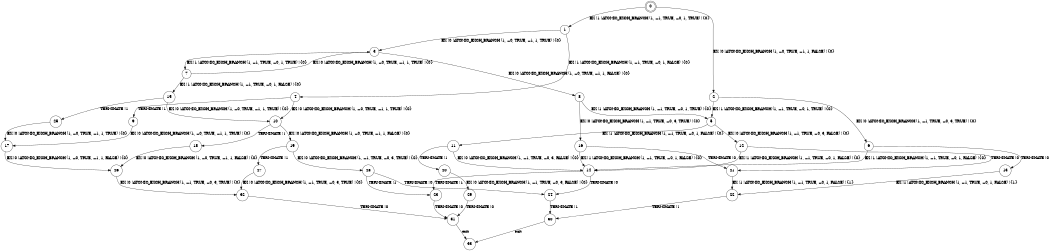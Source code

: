 digraph BCG {
size = "7, 10.5";
center = TRUE;
node [shape = circle];
0 [peripheries = 2];
0 -> 1 [label = "EX !1 !ATOMIC_EXCH_BRANCH (1, +1, TRUE, +0, 1, TRUE) !{0}"];
0 -> 2 [label = "EX !0 !ATOMIC_EXCH_BRANCH (1, +0, TRUE, +1, 1, FALSE) !{0}"];
1 -> 3 [label = "EX !0 !ATOMIC_EXCH_BRANCH (1, +0, TRUE, +1, 1, TRUE) !{0}"];
1 -> 4 [label = "EX !1 !ATOMIC_EXCH_BRANCH (1, +1, TRUE, +0, 1, FALSE) !{0}"];
2 -> 5 [label = "EX !1 !ATOMIC_EXCH_BRANCH (1, +1, TRUE, +0, 1, TRUE) !{0}"];
2 -> 6 [label = "EX !0 !ATOMIC_EXCH_BRANCH (1, +1, TRUE, +0, 3, TRUE) !{0}"];
3 -> 7 [label = "EX !1 !ATOMIC_EXCH_BRANCH (1, +1, TRUE, +0, 1, TRUE) !{0}"];
3 -> 8 [label = "EX !0 !ATOMIC_EXCH_BRANCH (1, +0, TRUE, +1, 1, FALSE) !{0}"];
4 -> 9 [label = "TERMINATE !1"];
4 -> 10 [label = "EX !0 !ATOMIC_EXCH_BRANCH (1, +0, TRUE, +1, 1, TRUE) !{0}"];
5 -> 11 [label = "EX !1 !ATOMIC_EXCH_BRANCH (1, +1, TRUE, +0, 1, FALSE) !{0}"];
5 -> 12 [label = "EX !0 !ATOMIC_EXCH_BRANCH (1, +1, TRUE, +0, 3, FALSE) !{0}"];
6 -> 13 [label = "TERMINATE !0"];
6 -> 14 [label = "EX !1 !ATOMIC_EXCH_BRANCH (1, +1, TRUE, +0, 1, FALSE) !{0}"];
7 -> 15 [label = "EX !1 !ATOMIC_EXCH_BRANCH (1, +1, TRUE, +0, 1, FALSE) !{0}"];
7 -> 3 [label = "EX !0 !ATOMIC_EXCH_BRANCH (1, +0, TRUE, +1, 1, TRUE) !{0}"];
8 -> 5 [label = "EX !1 !ATOMIC_EXCH_BRANCH (1, +1, TRUE, +0, 1, TRUE) !{0}"];
8 -> 16 [label = "EX !0 !ATOMIC_EXCH_BRANCH (1, +1, TRUE, +0, 3, TRUE) !{0}"];
9 -> 17 [label = "EX !0 !ATOMIC_EXCH_BRANCH (1, +0, TRUE, +1, 1, TRUE) !{0}"];
10 -> 18 [label = "TERMINATE !1"];
10 -> 19 [label = "EX !0 !ATOMIC_EXCH_BRANCH (1, +0, TRUE, +1, 1, FALSE) !{0}"];
11 -> 20 [label = "TERMINATE !1"];
11 -> 14 [label = "EX !0 !ATOMIC_EXCH_BRANCH (1, +1, TRUE, +0, 3, FALSE) !{0}"];
12 -> 21 [label = "TERMINATE !0"];
12 -> 14 [label = "EX !1 !ATOMIC_EXCH_BRANCH (1, +1, TRUE, +0, 1, FALSE) !{0}"];
13 -> 22 [label = "EX !1 !ATOMIC_EXCH_BRANCH (1, +1, TRUE, +0, 1, FALSE) !{1}"];
14 -> 23 [label = "TERMINATE !1"];
14 -> 24 [label = "TERMINATE !0"];
15 -> 25 [label = "TERMINATE !1"];
15 -> 10 [label = "EX !0 !ATOMIC_EXCH_BRANCH (1, +0, TRUE, +1, 1, TRUE) !{0}"];
16 -> 21 [label = "TERMINATE !0"];
16 -> 14 [label = "EX !1 !ATOMIC_EXCH_BRANCH (1, +1, TRUE, +0, 1, FALSE) !{0}"];
17 -> 26 [label = "EX !0 !ATOMIC_EXCH_BRANCH (1, +0, TRUE, +1, 1, FALSE) !{0}"];
18 -> 26 [label = "EX !0 !ATOMIC_EXCH_BRANCH (1, +0, TRUE, +1, 1, FALSE) !{0}"];
19 -> 27 [label = "TERMINATE !1"];
19 -> 28 [label = "EX !0 !ATOMIC_EXCH_BRANCH (1, +1, TRUE, +0, 3, TRUE) !{0}"];
20 -> 29 [label = "EX !0 !ATOMIC_EXCH_BRANCH (1, +1, TRUE, +0, 3, FALSE) !{0}"];
21 -> 22 [label = "EX !1 !ATOMIC_EXCH_BRANCH (1, +1, TRUE, +0, 1, FALSE) !{1}"];
22 -> 30 [label = "TERMINATE !1"];
23 -> 31 [label = "TERMINATE !0"];
24 -> 30 [label = "TERMINATE !1"];
25 -> 17 [label = "EX !0 !ATOMIC_EXCH_BRANCH (1, +0, TRUE, +1, 1, TRUE) !{0}"];
26 -> 32 [label = "EX !0 !ATOMIC_EXCH_BRANCH (1, +1, TRUE, +0, 3, TRUE) !{0}"];
27 -> 32 [label = "EX !0 !ATOMIC_EXCH_BRANCH (1, +1, TRUE, +0, 3, TRUE) !{0}"];
28 -> 23 [label = "TERMINATE !1"];
28 -> 24 [label = "TERMINATE !0"];
29 -> 31 [label = "TERMINATE !0"];
30 -> 33 [label = "exit"];
31 -> 33 [label = "exit"];
32 -> 31 [label = "TERMINATE !0"];
}
